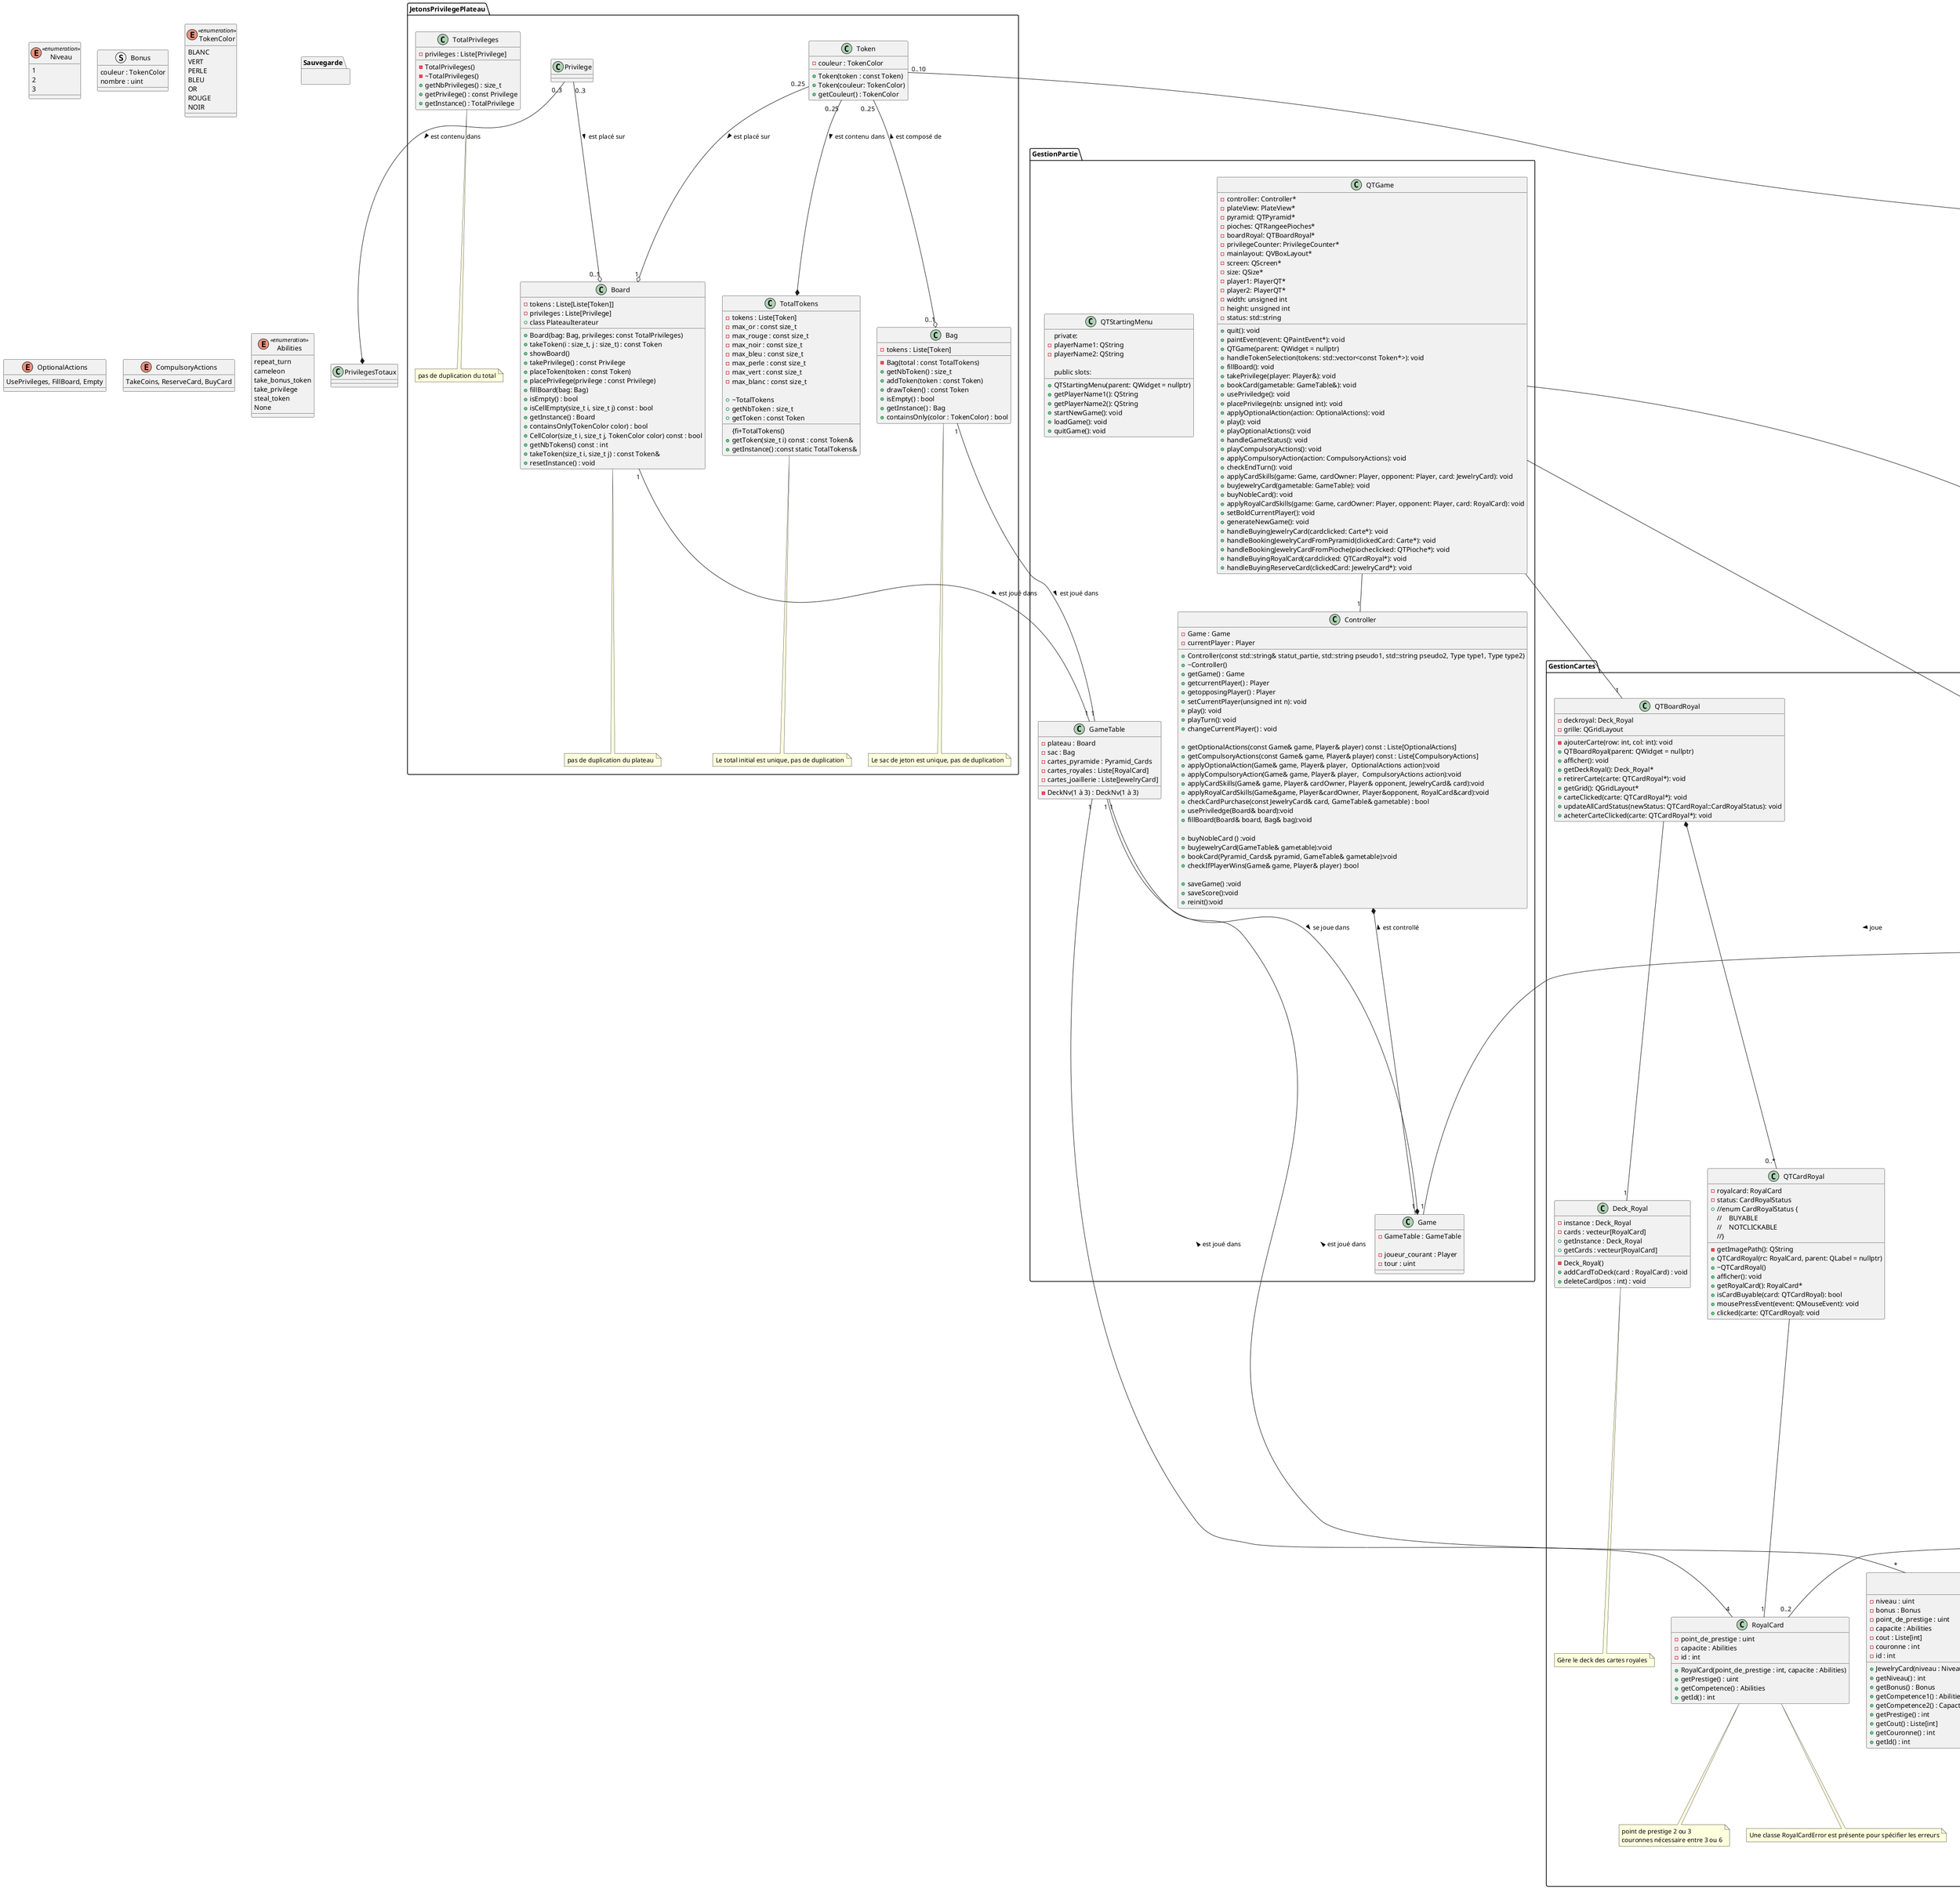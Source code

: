 @startuml
'skinparam classAttributeIconSize 0

enum Niveau <<enumeration >> {
  1
  2
  3
}

struct Bonus {
    couleur : TokenColor
    nombre : uint
}

enum TokenColor <<enumeration >> {
  BLANC
  VERT
  PERLE
  BLEU
  OR
  ROUGE
  NOIR
}
enum OptionalActions{
    UsePrivileges, FillBoard, Empty
}

enum CompulsoryActions{
    TakeCoins, ReserveCard, BuyCard
}

namespace JetonsPrivilegePlateau {

class Token {
   -couleur : TokenColor
   +Token(token : const Token)
   +Token(couleur: TokenColor)
   +getCouleur() : TokenColor
}

class Privilege{
}

class Bag{
  -tokens : Liste[Token]
  -Bag(total : const TotalTokens)
  +getNbToken() : size_t
  +addToken(token : const Token)
  +drawToken() : const Token
  +isEmpty() : bool
  +getInstance() : Bag
  +containsOnly(color : TokenColor) : bool
}
note bottom of Bag : Le sac de jeton est unique, pas de duplication

class TotalTokens{
   -tokens : Liste[Token]
   -max_or : const size_t
   -max_rouge : const size_t
   -max_noir : const size_t
   -max_bleu : const size_t
   -max_perle : const size_t
   -max_vert : const size_t
   -max_blanc : const size_t
   {fi+TotalTokens()

   +~TotalTokens
   +getNbToken : size_t
   +getToken : const Token
   + getToken(size_t i) const : const Token&
   + getInstance() :const static TotalTokens& 
}
note bottom of TotalTokens: Le total initial est unique, pas de duplication

class TotalPrivileges{
   -privileges : Liste[Privilege]
   -TotalPrivileges()
   -~TotalPrivileges()
   +getNbPrivileges() : size_t
   +getPrivilege() : const Privilege
   +getInstance() : TotalPrivilege
}
note bottom of TotalPrivileges: pas de duplication du total

class Board{
   - tokens : Liste[Liste[Token]]
   - privileges : Liste[Privilege]
   ' -observers : vecteur[Observer]
   + Board(bag: Bag, privileges: const TotalPrivileges)
   + takeToken(i : size_t, j : size_t) : const Token
   + showBoard()
   + takePrivilege() : const Privilege
   + placeToken(token : const Token)
   + placePrivilege(privilege : const Privilege)
   + fillBoard(bag: Bag)
   + isEmpty() : bool
   + isCellEmpty(size_t i, size_t j) const : bool
   + getInstance() : Board
   + class PlateauIterateur
   + containsOnly(TokenColor color) : bool
   + CellColor(size_t i, size_t j, TokenColor color) const : bool
   + getNbTokens() const : int
   + takeToken(size_t i, size_t j) : const Token&
   + resetInstance() : void

}
note bottom of Board: pas de duplication du plateau


' struct TupleIntJeton {
'   nombre : int
'   type_jeton : Token
' }

'class CoordonneeJeton{
'  x : int
'  y : int
'}
}

enum Abilities <<enumeration >> {
  repeat_turn
  cameleon
  take_bonus_token
  take_privilege
  steal_token
  None
}
namespace GestionPartie{

class Controller {
  - Game : Game
  - currentPlayer : Player
  
  +Controller(const std::string& statut_partie, std::string pseudo1, std::string pseudo2, Type type1, Type type2)
  +~Controller() 
  +getGame() : Game
  +getcurrentPlayer() : Player
  +getopposingPlayer() : Player
  +setCurrentPlayer(unsigned int n): void
  +play(): void
  +playTurn(): void
  +changeCurrentPlayer() : void

  + getOptionalActions(const Game& game, Player& player) const : Liste[OptionalActions]
  + getCompulsoryActions(const Game& game, Player& player) const : Liste[CompulsoryActions]
  + applyOptionalAction(Game& game, Player& player,  OptionalActions action):void
  + applyCompulsoryAction(Game& game, Player& player,  CompulsoryActions action):void
  + applyCardSkills(Game& game, Player& cardOwner, Player& opponent, JewelryCard& card):void
  + applyRoyalCardSkills(Game&game, Player&cardOwner, Player&opponent, RoyalCard&card):void
  + checkCardPurchase(const JewelryCard& card, GameTable& gametable) : bool
  + usePriviledge(Board& board):void
  + fillBoard(Board& board, Bag& bag):void

  + buyNobleCard () :void
  + buyJewelryCard(GameTable& gametable):void
  + bookCard(Pyramid_Cards& pyramid, GameTable& gametable):void
  + checkIfPlayerWins(Game& game, Player& player) :bool

  + saveGame() :void
  + saveScore():void
  + reinit():void
}			 
class Game{
    -GameTable : GameTable
								 
    -joueur_courant : Player
    -tour : uint
						 
					   
}
class GameTable{
    - plateau : Board
    - sac : Bag
    - cartes_pyramide : Pyramid_Cards
    - cartes_royales : Liste[RoyalCard]
    - cartes_joaillerie : Liste[JewelryCard]
    -DeckNv(1 à 3) : DeckNv(1 à 3)
								  
}

class QTGame {
    - controller: Controller*
    - plateView: PlateView*
    - pyramid: QTPyramid*
    - pioches: QTRangeePioches*
    - boardRoyal: QTBoardRoyal*
    - privilegeCounter: PrivilegeCounter*
    - mainlayout: QVBoxLayout*
    - screen: QScreen*
    - size: QSize*
    - player1: PlayerQT*
    - player2: PlayerQT*
    - width: unsigned int
    - height: unsigned int
    - status: std::string
    + quit(): void
    + paintEvent(event: QPaintEvent*): void
    + QTGame(parent: QWidget = nullptr)
    + handleTokenSelection(tokens: std::vector<const Token*>): void
    + fillBoard(): void
    + takePrivilege(player: Player&): void
    + bookCard(gametable: GameTable&): void
    + usePriviledge(): void
    + placePrivilege(nb: unsigned int): void
    + applyOptionalAction(action: OptionalActions): void
    + play(): void
    + playOptionalActions(): void
    + handleGameStatus(): void
    + playCompulsoryActions(): void
    + applyCompulsoryAction(action: CompulsoryActions): void
    + checkEndTurn(): void
    + applyCardSkills(game: Game, cardOwner: Player, opponent: Player, card: JewelryCard): void
    + buyJewelryCard(gametable: GameTable): void
    + buyNobleCard(): void
    + applyRoyalCardSkills(game: Game, cardOwner: Player, opponent: Player, card: RoyalCard): void
    + setBoldCurrentPlayer(): void
    + generateNewGame(): void
    + handleBuyingJewelryCard(cardclicked: Carte*): void
    + handleBookingJewelryCardFromPyramid(clickedCard: Carte*): void
    + handleBookingJewelryCardFromPioche(piocheclicked: QTPioche*): void
    + handleBuyingRoyalCard(cardclicked: QTCardRoyal*): void
    + handleBuyingReserveCard(clickedCard: JewelryCard*): void
}

class QTStartingMenu {
    + QTStartingMenu(parent: QWidget = nullptr)
    + getPlayerName1(): QString
    + getPlayerName2(): QString

private:
    - playerName1: QString
    - playerName2: QString

public slots:
    + startNewGame(): void
    + loadGame(): void
    + quitGame(): void
}

}
namespace JoueurHumainIA {

enum Type <<enumeration >> {
  IA
  Humain
}

class Player {
  - name : string
  - privileges : Liste[Privilege*]
  - type : Type
  - nbCrown : int
  - prestigePoints : int
  - nbTokens : int
  - jewelryCards : Liste[JewelryCard*]
  - reserve : Liste[JewelryCard*]
  - royalCards : Liste[RoyalCard*]
  - tokens: unordered_map[int, [Liste[const Token*]]
  - tokenSummary: unordered_map[TokenColor, int]
  - blueSummary: SummaryCard
  - greenSummary: SummaryCard
  - redSummary: SummaryCard
  - whiteSummary: SummaryCard
  - blackSummary: SummaryCard
  - strategy : Strategy*

  + getName() : string
  + getNbPrivilege() const : int
  + getNbTokens() const : int
  + getTokenSummary(): unordered_map<TokenColor, int>
  + getBonusSummary() : vector
  + getColorSummary() : SummaryCard&
  + getWhiteSummary():SummaryCard&
  + getGreenSummary():SummaryCard&
  + getBlackSummary():SummaryCard&
  + getRedSummary() :SummaryCard&
  + getMaxPrestigeColor() : int
  + getPrivilege() : int
  + getPrestige() : int
  + getCrowns() : int
  + getTokens() : int
  + getType() : Type
  + addToken(Token token)
  + removeToken(Token token)
  + addCrowns()
  + addPrestige(int nb, TokenColor couleur)
  + addPrivilege(const Privilege& privilege)
  + removePrivilege()
  + addJewelryCard(JewelryCard card)
  + addRoyalCard(RoyalCard card)
  + actionAddToken()
  + actionReserveCard()
  + actionBuyCard()
  + actionBuyReservedCard(JewelryCard &card)											
  + canBuyCard(const JewelryCard &card): Bool
  + spendResources(const JewelryCard &card)
  + usePrivilege()
  + reserveoneCard (JewelryCard& card)
  + canReserveCard()									  
  + actionFillBoard()
  + canbuyreservedcard() : bool
  + spendGoldTokens(int number) : void
  + spendSpecificToken(TokenColor color, int number) : void
  + toString(Type t) : string
  + toType(string s) : Type
  + operator<<(std::ostream& f, Player& p) : ostream&
  + getStrategy() : Strategy*
}
note bottom of Player : privilege entre 0 et 3


class Strategy

class AiStrategy{
    + choicemaker(int min, int max) : int 
    + choseOptionalActions() : std::vector<OptionalActions> 
    + choseCompulsoryAction() : CompulsoryActions 
    + choseTokensToTake() : std::vector<std::pair<int, int>> 
    + choseTokenColor(std::vector<TokenColor>& chosableColors) : TokenColor 
    + chooseToken(Board&board,Player &player, std::vector<std::pair<int, int>>* tokenIndexes=nullptr) : const Token&
    + chooseGoldenToken(Board&board, Player&player): void 

}

class HumanStrategy{
    + choicemaker(int min, int max) : int 
    + choseOptionalActions() : std::vector<OptionalActions> 
    + choseCompulsoryAction() : CompulsoryActions 
    + choseTokensToTake() : std::vector<std::pair<int, int>> 
    + choseTokenColor(std::vector<TokenColor>& chosableColors) : TokenColor 
    + chooseToken(Board&board,Player &player, std::vector<std::pair<int, int>>* tokenIndexes=nullptr) : const Token&
    + chooseGoldenToken(Board&board, Player&player): void 

}


}

namespace GestionCartes{

class JewelryCard <<abstract>>{
  - niveau : uint
  - bonus : Bonus
  - point_de_prestige : uint
  - capacite : Abilities
  - {field} cout : Liste[int]
  - couronne : int
  - id : int
  +JewelryCard(niveau : Niveau, bonus : TokenColor, point_de_prestige : int, capacite : Abilities, cout : Liste[int], couronne : int, id : int)
  +getNiveau() : int
  +getBonus() : Bonus
  +getCompetence1() : Abilities
  +getCompetence2() : Capactie
  +getPrestige() : int
  +getCout() : Liste[int]
  +getCouronne() : int
  +getId() : int
}
note bottom of JewelryCard : point de prestige entre 0 et 4\ncouronne entre 0 et 2


class RoyalCard {
  - point_de_prestige : uint
  - capacite : Abilities
  - id : int
  + RoyalCard(point_de_prestige : int, capacite : Abilities)
  + getPrestige() : uint
  + getCompetence() : Abilities
  + getId() : int
}
note bottom of RoyalCard :  point de prestige 2 ou 3\ncouronnes nécessaire entre 3 ou 6
note bottom of RoyalCard : Une classe RoyalCardError est présente pour spécifier les erreurs

class Deck_Royal{
  - Deck_Royal()
  - instance : Deck_Royal
  - cards : vecteur[RoyalCard]
  + getInstance : Deck_Royal
  + getCards : vecteur[RoyalCard]
  + addCardToDeck(card : RoyalCard) : void
  + deleteCard(pos : int) : void
}
note bottom of Deck_Royal : Gère le deck des cartes royales

class Deck_level_one{
  - Deck_level_one()
  - instance : Deck_level_one 
  - pioche : Liste[RoyalCard]
  + getInstance() : Deck_level_one
  + getPioche() : Liste[RoyalCard]
  + addCardToDeck(card : RoyalCard) : void
  + deleteFirstItem() : void
}

class Deck_level_two{
  - Deck_level_two()
  - instance : Deck_level_two 
  - pioche : Liste[RoyalCard]
  + getInstance() : Deck_level_two
  + getPioche() : Liste[JewelryCard]
  + addCardToDeck(card : JewelryCard) : void
  + deleteFirstItem() : void
}

class Deck_level_three{
  - Deck_level_three()
  - instance : Deck_level_three
  - pioche : Liste[JewelryCard]
  + getInstance() : Deck_level_three
  + getPioche() : Liste[JewelryCard]
  + addCardToDeck(card : JewelryCard) : void
  + deleteFirstItem() : void
}

class Pyramid_Cards{
    - instance : Pyramid_Cards
    - niveau1 : Liste[JewelryCard]
    - niveau2 : Liste[JewelryCard]
    - niveau3 : Liste[JewelryCard]
    - max_level_one : static int
    - max_level_two : static int
    - max_level_three : static int
    + getInstance() : Pyramid_Cards
    + Pyramid_Cards(deck1 : Deck_level_one, deck2 : Deck_level_two, deck3 : Deck_level_three)
    + piocherCarte(niveau : uint) : const JewelryCard
    + remplirPyramide(deck1 : Deck_level_one, deck2 : Deck_level_two, deck3 : Deck_level_three)
    + isEmpty(level : int) : bool
    + getLevelCards(i : int) : vecteur[JewelryCard]
}

class QTCartes {
    + //enum CardStatus {
    //    BUYABLE
    //    RESERVABLE
    //    NOTCLICKABLE
    //}
    - jewelryCard: JewelryCard
    - status: CardStatus
    - getImagePath(): QString
    + getstatus() : CardStatus
    + setStatus(newStatus : CardStatus) : void
    + QTCartes(JewelryCard : JewelryCard, parent : QWidget)
    + ~Carte()
    +afficher() : void
    + getJewelryCard() : JewelryCard
    + isCardBuyable(carte : QTCard) : bool
    + isCardReservable(carte : QTCard) : bool
    + mousePressEvent(event : QMouseEvent) : void
    + clicked(carte : QTCartes) : void

}

class QTPyramid {

    - cartes_pyramide: pyramidcard
    - grille : QGridLayout
    - ajoutercarte(row : int, col : int): void
    + QTPyramid(parent : QWidget)
    + ~QTPyramid()
    + afficher() : void
    + getPyramidCard() : cartes_pyramide
    + ajoutercarte(rowlevel : int) : void
    + retirerCarte(carte : QTCartes) : int
    + carteClicked(carte : QTCartes) : void
    + updateallcardstatus(newstatus : QTCartes::CardStatus) : void
    + acheterCarteClicked(carte : QTCartes) : void
    + reserverCarteClicked(carte : QTCartes) : void

}

class QTPioche {

    - Deck1 : Deck_level_one
    - Deck2 : Deck_level_two
    - Deck3 : Deck_level_three
    - status : PiocheStatus
    - getImagePath() : QString
    + //enum PiocheStatus{
    //reservable
    //notclickable
    //}
    + getstatus() : PiocheStatus
    + setStatus((newStatus : PiocheStatus) : void
    + QTPioche(Deck1 : Deck_level_one, Deck2 : Deck_level_two, Deck3 : Deck_level_three)
    + ~QTPioche()
    + afficher ()
    + getDeck1 :  Deck_level_one
    + getDeck2 :  Deck_level_two
    + getDeck3 :  Deck_level_three
    + isCardReservable(pioche : QTPioche) : bool
    + mousePressEvent(event : QMouseEvent)
    + clicked(pioche : QTPioche) : void
}

class QTRangeePioches {
    - grille: QGridLayout
    - ajouterPioche(row: int, col: int): void
    + QTRangeePioches(parent: QWidget = nullptr)
    + afficher(): void
    + getGrid(): QGridLayout*
    + piocheClicked(pioche: QTPioche*): void
    + updateAllPiocheStatus(newStatus: QTPioche::PiocheStatus): void
    + reserverCarteClicked(pioche: QTPioche*): void
}

class QTCardRoyal {
    - royalcard: RoyalCard
    - status: CardRoyalStatus
    - getImagePath(): QString
    + //enum CardRoyalStatus {
    //    BUYABLE
    //    NOTCLICKABLE
    //}
    + QTCardRoyal(rc: RoyalCard, parent: QLabel = nullptr)
    + ~QTCardRoyal()
    + afficher(): void
    + getRoyalCard(): RoyalCard*
    + isCardBuyable(card: QTCardRoyal): bool
    + mousePressEvent(event: QMouseEvent): void
    + clicked(carte: QTCardRoyal): void
}

class QTBoardRoyal {
    - deckroyal: Deck_Royal
    - grille: QGridLayout
    - ajouterCarte(row: int, col: int): void
    + QTBoardRoyal(parent: QWidget = nullptr)
    + afficher(): void
    + getDeckRoyal(): Deck_Royal*
    + retirerCarte(carte: QTCardRoyal*): void
    + getGrid(): QGridLayout*
    + carteClicked(carte: QTCardRoyal*): void
    + updateAllCardStatus(newStatus: QTCardRoyal::CardRoyalStatus): void
    + acheterCarteClicked(carte: QTCardRoyal*): void
}
}

namespace Sauvegarde {


}
Game "1" -- "2" Player : < joue
Board "1" -- "1" GameTable : est joué dans >
Bag "1" -- "1" GameTable : est joué dans >
JewelryCard "*" -- "1" GameTable : est joué dans >
RoyalCard "4" -- "1" GameTable : est joué dans >
GameTable "1" --* Game : se joue dans >
Controller *-- "1" Game : est controllé <

QTGame -- "1" Controller
QTGame -- "1" QTPyramid
QTGame -- "1" QTBoardRoyal
QTGame -- "1" QTRangeePioches


Token "0..25" --* TotalTokens : est contenu dans >
Privilege "0..3" --* PrivilegesTotaux : est contenu dans >
Token "0..10" -- "0..1" Player : possède <
Token "0..25" --o "0..1" Bag : est composé de <
Token "0..25" --o "1" Board : est placé sur >
Privilege "0..3" --o "0..1" Board : est placé sur >

AiStrategy --|> Strategy
HumanStrategy --|> Strategy
Player "1..*" --  "1" Strategy : utilise >

'CoordonneeJeton "0..25" --  "1" Board
'CoordonneeJeton "0..1" -- "1" Token

Player "0..1" -- "0..*" JewelryCard : possède >
JewelryCard --* Deck_level_one
JewelryCard --* Deck_level_two
JewelryCard --* Deck_level_three
Pyramid_Cards *-- "1" Deck_level_one
Pyramid_Cards *-- "1" Deck_level_two
Pyramid_Cards *-- "1" Deck_level_three
QTPyramid *-- "0..*" QTCartes
QTRangeePioches *-- "0..*" QTPioche
QTBoardRoyal *-- "0..*" QTCardRoyal
QTCartes -- "1" JewelryCard
QTPyramid -- "1"Pyramid_Cards
QTCardRoyal -- "1" RoyalCard
QTBoardRoyal -- "1" Deck_Royal
QTPioche -- "1" Deck_level_one
QTPioche -- "1" Deck_level_two
QTPioche -- "1" Deck_level_three


Player "0..1" -- "0..2" RoyalCard : possède >


@enduml
